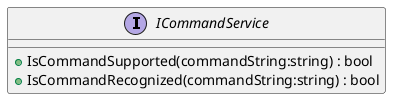 @startuml
interface ICommandService {
    + IsCommandSupported(commandString:string) : bool
    + IsCommandRecognized(commandString:string) : bool
}
@enduml
